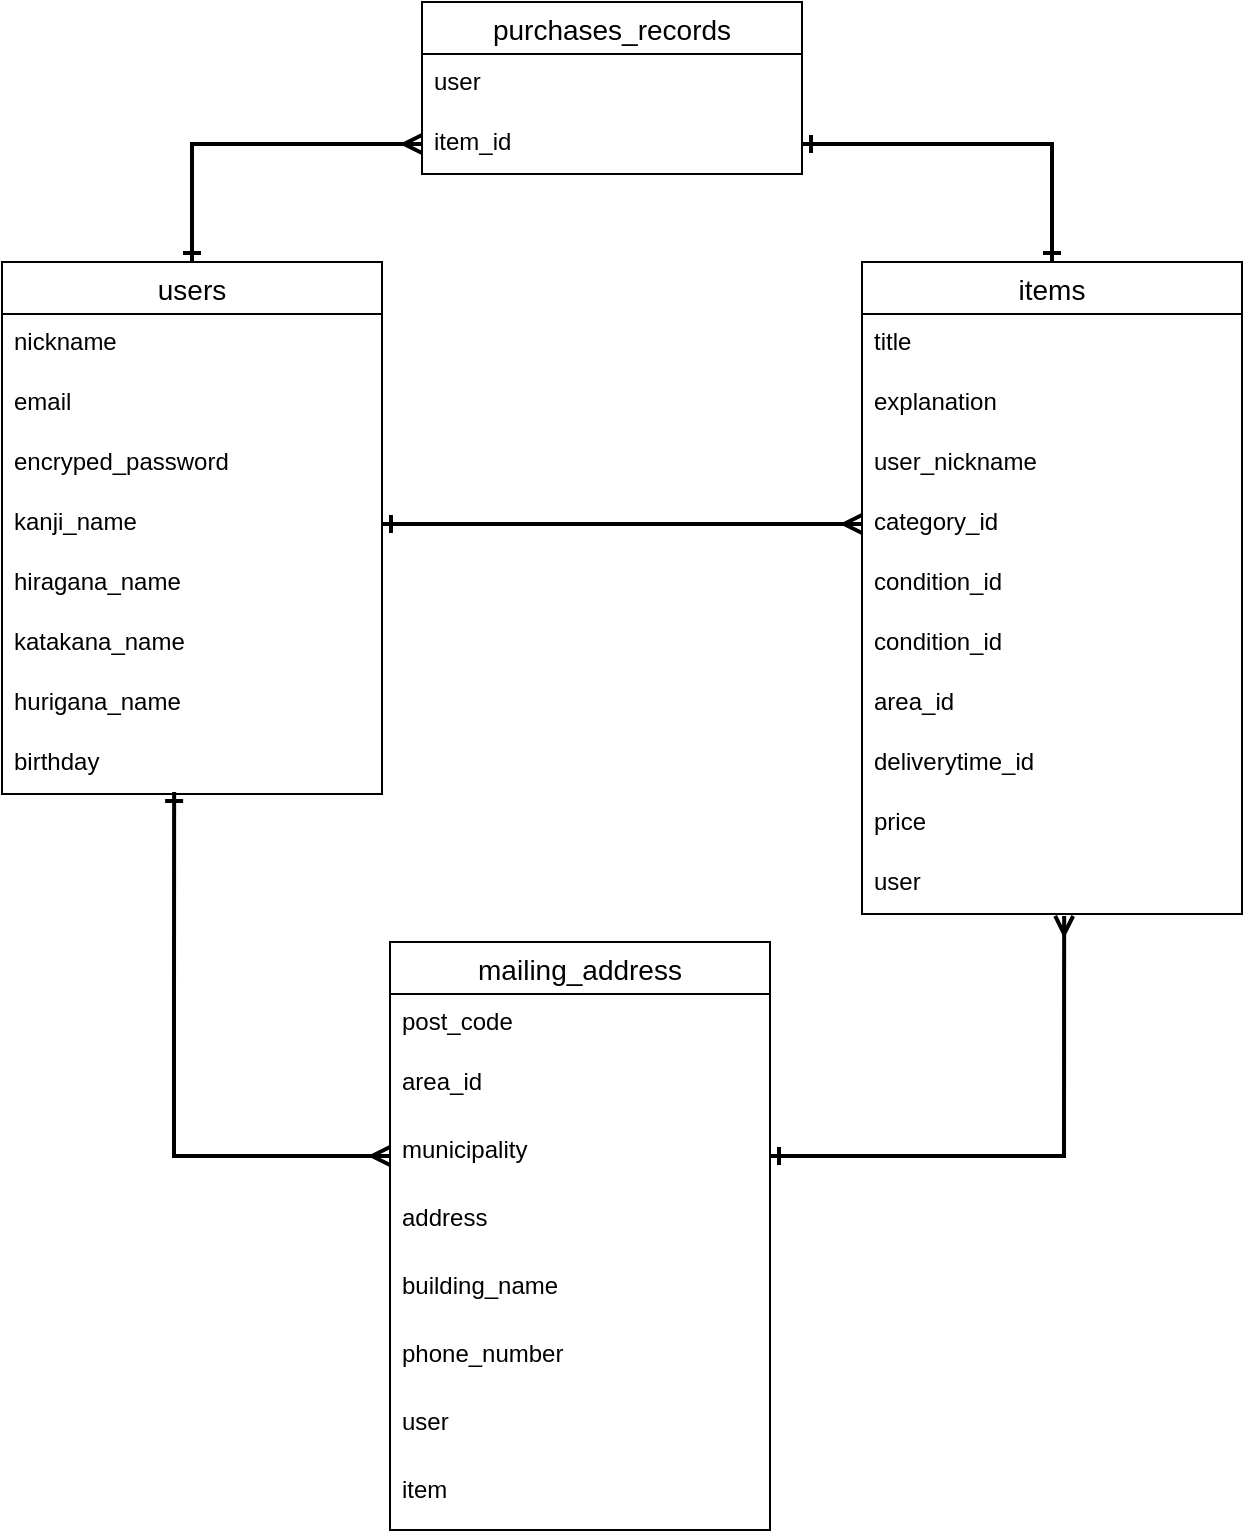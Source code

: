 <mxfile>
    <diagram id="wa99M-IqYTjmRRPlt7wK" name="ページ1">
        <mxGraphModel dx="1632" dy="764" grid="1" gridSize="10" guides="1" tooltips="1" connect="1" arrows="1" fold="1" page="1" pageScale="1" pageWidth="827" pageHeight="1169" math="0" shadow="0">
            <root>
                <mxCell id="0"/>
                <mxCell id="1" parent="0"/>
                <mxCell id="7" value="items" style="swimlane;fontStyle=0;childLayout=stackLayout;horizontal=1;startSize=26;horizontalStack=0;resizeParent=1;resizeParentMax=0;resizeLast=0;collapsible=1;marginBottom=0;align=center;fontSize=14;" vertex="1" parent="1">
                    <mxGeometry x="490" y="150" width="190" height="326" as="geometry"/>
                </mxCell>
                <mxCell id="8" value="title" style="text;strokeColor=none;fillColor=none;spacingLeft=4;spacingRight=4;overflow=hidden;rotatable=0;points=[[0,0.5],[1,0.5]];portConstraint=eastwest;fontSize=12;" vertex="1" parent="7">
                    <mxGeometry y="26" width="190" height="30" as="geometry"/>
                </mxCell>
                <mxCell id="9" value="explanation" style="text;strokeColor=none;fillColor=none;spacingLeft=4;spacingRight=4;overflow=hidden;rotatable=0;points=[[0,0.5],[1,0.5]];portConstraint=eastwest;fontSize=12;" vertex="1" parent="7">
                    <mxGeometry y="56" width="190" height="30" as="geometry"/>
                </mxCell>
                <mxCell id="18" value="user_nickname" style="text;strokeColor=none;fillColor=none;spacingLeft=4;spacingRight=4;overflow=hidden;rotatable=0;points=[[0,0.5],[1,0.5]];portConstraint=eastwest;fontSize=12;" vertex="1" parent="7">
                    <mxGeometry y="86" width="190" height="30" as="geometry"/>
                </mxCell>
                <mxCell id="19" value="category_id" style="text;strokeColor=none;fillColor=none;spacingLeft=4;spacingRight=4;overflow=hidden;rotatable=0;points=[[0,0.5],[1,0.5]];portConstraint=eastwest;fontSize=12;" vertex="1" parent="7">
                    <mxGeometry y="116" width="190" height="30" as="geometry"/>
                </mxCell>
                <mxCell id="20" value="condition_id" style="text;strokeColor=none;fillColor=none;spacingLeft=4;spacingRight=4;overflow=hidden;rotatable=0;points=[[0,0.5],[1,0.5]];portConstraint=eastwest;fontSize=12;" vertex="1" parent="7">
                    <mxGeometry y="146" width="190" height="30" as="geometry"/>
                </mxCell>
                <mxCell id="21" value="condition_id" style="text;strokeColor=none;fillColor=none;spacingLeft=4;spacingRight=4;overflow=hidden;rotatable=0;points=[[0,0.5],[1,0.5]];portConstraint=eastwest;fontSize=12;" vertex="1" parent="7">
                    <mxGeometry y="176" width="190" height="30" as="geometry"/>
                </mxCell>
                <mxCell id="22" value="area_id" style="text;strokeColor=none;fillColor=none;spacingLeft=4;spacingRight=4;overflow=hidden;rotatable=0;points=[[0,0.5],[1,0.5]];portConstraint=eastwest;fontSize=12;" vertex="1" parent="7">
                    <mxGeometry y="206" width="190" height="30" as="geometry"/>
                </mxCell>
                <mxCell id="24" value="deliverytime_id" style="text;strokeColor=none;fillColor=none;spacingLeft=4;spacingRight=4;overflow=hidden;rotatable=0;points=[[0,0.5],[1,0.5]];portConstraint=eastwest;fontSize=12;" vertex="1" parent="7">
                    <mxGeometry y="236" width="190" height="30" as="geometry"/>
                </mxCell>
                <mxCell id="23" value="price" style="text;strokeColor=none;fillColor=none;spacingLeft=4;spacingRight=4;overflow=hidden;rotatable=0;points=[[0,0.5],[1,0.5]];portConstraint=eastwest;fontSize=12;" vertex="1" parent="7">
                    <mxGeometry y="266" width="190" height="30" as="geometry"/>
                </mxCell>
                <mxCell id="25" value="user" style="text;strokeColor=none;fillColor=none;spacingLeft=4;spacingRight=4;overflow=hidden;rotatable=0;points=[[0,0.5],[1,0.5]];portConstraint=eastwest;fontSize=12;" vertex="1" parent="7">
                    <mxGeometry y="296" width="190" height="30" as="geometry"/>
                </mxCell>
                <mxCell id="10" value="mailing_address" style="swimlane;fontStyle=0;childLayout=stackLayout;horizontal=1;startSize=26;horizontalStack=0;resizeParent=1;resizeParentMax=0;resizeLast=0;collapsible=1;marginBottom=0;align=center;fontSize=14;direction=east;" vertex="1" parent="1">
                    <mxGeometry x="254" y="490" width="190" height="294" as="geometry"/>
                </mxCell>
                <mxCell id="11" value="post_code" style="text;strokeColor=none;fillColor=none;spacingLeft=4;spacingRight=4;overflow=hidden;rotatable=0;points=[[0,0.5],[1,0.5]];portConstraint=eastwest;fontSize=12;" vertex="1" parent="10">
                    <mxGeometry y="26" width="190" height="30" as="geometry"/>
                </mxCell>
                <mxCell id="12" value="area_id" style="text;strokeColor=none;fillColor=none;spacingLeft=4;spacingRight=4;overflow=hidden;rotatable=0;points=[[0,0.5],[1,0.5]];portConstraint=eastwest;fontSize=12;" vertex="1" parent="10">
                    <mxGeometry y="56" width="190" height="34" as="geometry"/>
                </mxCell>
                <mxCell id="26" value="municipality" style="text;strokeColor=none;fillColor=none;spacingLeft=4;spacingRight=4;overflow=hidden;rotatable=0;points=[[0,0.5],[1,0.5]];portConstraint=eastwest;fontSize=12;" vertex="1" parent="10">
                    <mxGeometry y="90" width="190" height="34" as="geometry"/>
                </mxCell>
                <mxCell id="27" value="address" style="text;strokeColor=none;fillColor=none;spacingLeft=4;spacingRight=4;overflow=hidden;rotatable=0;points=[[0,0.5],[1,0.5]];portConstraint=eastwest;fontSize=12;" vertex="1" parent="10">
                    <mxGeometry y="124" width="190" height="34" as="geometry"/>
                </mxCell>
                <mxCell id="28" value="building_name" style="text;strokeColor=none;fillColor=none;spacingLeft=4;spacingRight=4;overflow=hidden;rotatable=0;points=[[0,0.5],[1,0.5]];portConstraint=eastwest;fontSize=12;" vertex="1" parent="10">
                    <mxGeometry y="158" width="190" height="34" as="geometry"/>
                </mxCell>
                <mxCell id="29" value="phone_number" style="text;strokeColor=none;fillColor=none;spacingLeft=4;spacingRight=4;overflow=hidden;rotatable=0;points=[[0,0.5],[1,0.5]];portConstraint=eastwest;fontSize=12;" vertex="1" parent="10">
                    <mxGeometry y="192" width="190" height="34" as="geometry"/>
                </mxCell>
                <mxCell id="30" value="user" style="text;strokeColor=none;fillColor=none;spacingLeft=4;spacingRight=4;overflow=hidden;rotatable=0;points=[[0,0.5],[1,0.5]];portConstraint=eastwest;fontSize=12;" vertex="1" parent="10">
                    <mxGeometry y="226" width="190" height="34" as="geometry"/>
                </mxCell>
                <mxCell id="31" value="item" style="text;strokeColor=none;fillColor=none;spacingLeft=4;spacingRight=4;overflow=hidden;rotatable=0;points=[[0,0.5],[1,0.5]];portConstraint=eastwest;fontSize=12;" vertex="1" parent="10">
                    <mxGeometry y="260" width="190" height="34" as="geometry"/>
                </mxCell>
                <mxCell id="39" style="edgeStyle=none;html=1;strokeColor=default;startArrow=ERone;startFill=0;endArrow=ERmany;endFill=0;entryX=0;entryY=0.5;entryDx=0;entryDy=0;exitX=1;exitY=0.5;exitDx=0;exitDy=0;strokeWidth=2;" edge="1" parent="1" source="45" target="19">
                    <mxGeometry relative="1" as="geometry">
                        <mxPoint x="270" y="296.73" as="sourcePoint"/>
                        <mxPoint x="490" y="310" as="targetPoint"/>
                    </mxGeometry>
                </mxCell>
                <mxCell id="41" value="users" style="swimlane;fontStyle=0;childLayout=stackLayout;horizontal=1;startSize=26;horizontalStack=0;resizeParent=1;resizeParentMax=0;resizeLast=0;collapsible=1;marginBottom=0;align=center;fontSize=14;" vertex="1" parent="1">
                    <mxGeometry x="60" y="150" width="190" height="266" as="geometry"/>
                </mxCell>
                <mxCell id="42" value="nickname" style="text;strokeColor=none;fillColor=none;spacingLeft=4;spacingRight=4;overflow=hidden;rotatable=0;points=[[0,0.5],[1,0.5]];portConstraint=eastwest;fontSize=12;" vertex="1" parent="41">
                    <mxGeometry y="26" width="190" height="30" as="geometry"/>
                </mxCell>
                <mxCell id="43" value="email" style="text;strokeColor=none;fillColor=none;spacingLeft=4;spacingRight=4;overflow=hidden;rotatable=0;points=[[0,0.5],[1,0.5]];portConstraint=eastwest;fontSize=12;" vertex="1" parent="41">
                    <mxGeometry y="56" width="190" height="30" as="geometry"/>
                </mxCell>
                <mxCell id="44" value="encryped_password" style="text;strokeColor=none;fillColor=none;spacingLeft=4;spacingRight=4;overflow=hidden;rotatable=0;points=[[0,0.5],[1,0.5]];portConstraint=eastwest;fontSize=12;" vertex="1" parent="41">
                    <mxGeometry y="86" width="190" height="30" as="geometry"/>
                </mxCell>
                <mxCell id="45" value="kanji_name" style="text;strokeColor=none;fillColor=none;spacingLeft=4;spacingRight=4;overflow=hidden;rotatable=0;points=[[0,0.5],[1,0.5]];portConstraint=eastwest;fontSize=12;" vertex="1" parent="41">
                    <mxGeometry y="116" width="190" height="30" as="geometry"/>
                </mxCell>
                <mxCell id="46" value="hiragana_name" style="text;strokeColor=none;fillColor=none;spacingLeft=4;spacingRight=4;overflow=hidden;rotatable=0;points=[[0,0.5],[1,0.5]];portConstraint=eastwest;fontSize=12;" vertex="1" parent="41">
                    <mxGeometry y="146" width="190" height="30" as="geometry"/>
                </mxCell>
                <mxCell id="64" value="katakana_name" style="text;strokeColor=none;fillColor=none;spacingLeft=4;spacingRight=4;overflow=hidden;rotatable=0;points=[[0,0.5],[1,0.5]];portConstraint=eastwest;fontSize=12;" vertex="1" parent="41">
                    <mxGeometry y="176" width="190" height="30" as="geometry"/>
                </mxCell>
                <mxCell id="65" value="hurigana_name" style="text;strokeColor=none;fillColor=none;spacingLeft=4;spacingRight=4;overflow=hidden;rotatable=0;points=[[0,0.5],[1,0.5]];portConstraint=eastwest;fontSize=12;" vertex="1" parent="41">
                    <mxGeometry y="206" width="190" height="30" as="geometry"/>
                </mxCell>
                <mxCell id="47" value="birthday" style="text;strokeColor=none;fillColor=none;spacingLeft=4;spacingRight=4;overflow=hidden;rotatable=0;points=[[0,0.5],[1,0.5]];portConstraint=eastwest;fontSize=12;" vertex="1" parent="41">
                    <mxGeometry y="236" width="190" height="30" as="geometry"/>
                </mxCell>
                <mxCell id="52" style="edgeStyle=none;html=1;exitX=0;exitY=0.5;exitDx=0;exitDy=0;entryX=0.453;entryY=0.967;entryDx=0;entryDy=0;entryPerimeter=0;startArrow=ERmany;startFill=0;endArrow=ERone;endFill=0;strokeColor=default;rounded=0;strokeWidth=2;" edge="1" parent="1" source="26" target="47">
                    <mxGeometry relative="1" as="geometry">
                        <Array as="points">
                            <mxPoint x="146" y="597"/>
                            <mxPoint x="146" y="520"/>
                        </Array>
                    </mxGeometry>
                </mxCell>
                <mxCell id="53" style="edgeStyle=none;html=1;exitX=0.532;exitY=1.033;exitDx=0;exitDy=0;entryX=1;entryY=0.5;entryDx=0;entryDy=0;startArrow=ERmany;startFill=0;endArrow=ERone;endFill=0;strokeColor=default;rounded=0;strokeWidth=2;exitPerimeter=0;" edge="1" parent="1" source="25" target="26">
                    <mxGeometry relative="1" as="geometry">
                        <mxPoint x="598" y="651.99" as="sourcePoint"/>
                        <mxPoint x="490.07" y="410" as="targetPoint"/>
                        <Array as="points">
                            <mxPoint x="591" y="597"/>
                        </Array>
                    </mxGeometry>
                </mxCell>
                <mxCell id="55" value="purchases_records" style="swimlane;fontStyle=0;childLayout=stackLayout;horizontal=1;startSize=26;horizontalStack=0;resizeParent=1;resizeParentMax=0;resizeLast=0;collapsible=1;marginBottom=0;align=center;fontSize=14;" vertex="1" parent="1">
                    <mxGeometry x="270" y="20" width="190" height="86" as="geometry"/>
                </mxCell>
                <mxCell id="56" value="user" style="text;strokeColor=none;fillColor=none;spacingLeft=4;spacingRight=4;overflow=hidden;rotatable=0;points=[[0,0.5],[1,0.5]];portConstraint=eastwest;fontSize=12;" vertex="1" parent="55">
                    <mxGeometry y="26" width="190" height="30" as="geometry"/>
                </mxCell>
                <mxCell id="57" value="item_id" style="text;strokeColor=none;fillColor=none;spacingLeft=4;spacingRight=4;overflow=hidden;rotatable=0;points=[[0,0.5],[1,0.5]];portConstraint=eastwest;fontSize=12;" vertex="1" parent="55">
                    <mxGeometry y="56" width="190" height="30" as="geometry"/>
                </mxCell>
                <mxCell id="62" style="edgeStyle=none;rounded=0;html=1;exitX=0;exitY=0.5;exitDx=0;exitDy=0;entryX=0.5;entryY=0;entryDx=0;entryDy=0;startArrow=ERmany;startFill=0;endArrow=ERone;endFill=0;strokeColor=default;strokeWidth=2;" edge="1" parent="1" source="57" target="41">
                    <mxGeometry relative="1" as="geometry">
                        <Array as="points">
                            <mxPoint x="155" y="91"/>
                        </Array>
                    </mxGeometry>
                </mxCell>
                <mxCell id="63" style="edgeStyle=none;rounded=0;html=1;exitX=1;exitY=0.5;exitDx=0;exitDy=0;entryX=0.5;entryY=0;entryDx=0;entryDy=0;startArrow=ERone;startFill=0;endArrow=ERone;endFill=0;strokeColor=default;strokeWidth=2;" edge="1" parent="1" source="57" target="7">
                    <mxGeometry relative="1" as="geometry">
                        <Array as="points">
                            <mxPoint x="585" y="91"/>
                        </Array>
                    </mxGeometry>
                </mxCell>
            </root>
        </mxGraphModel>
    </diagram>
</mxfile>